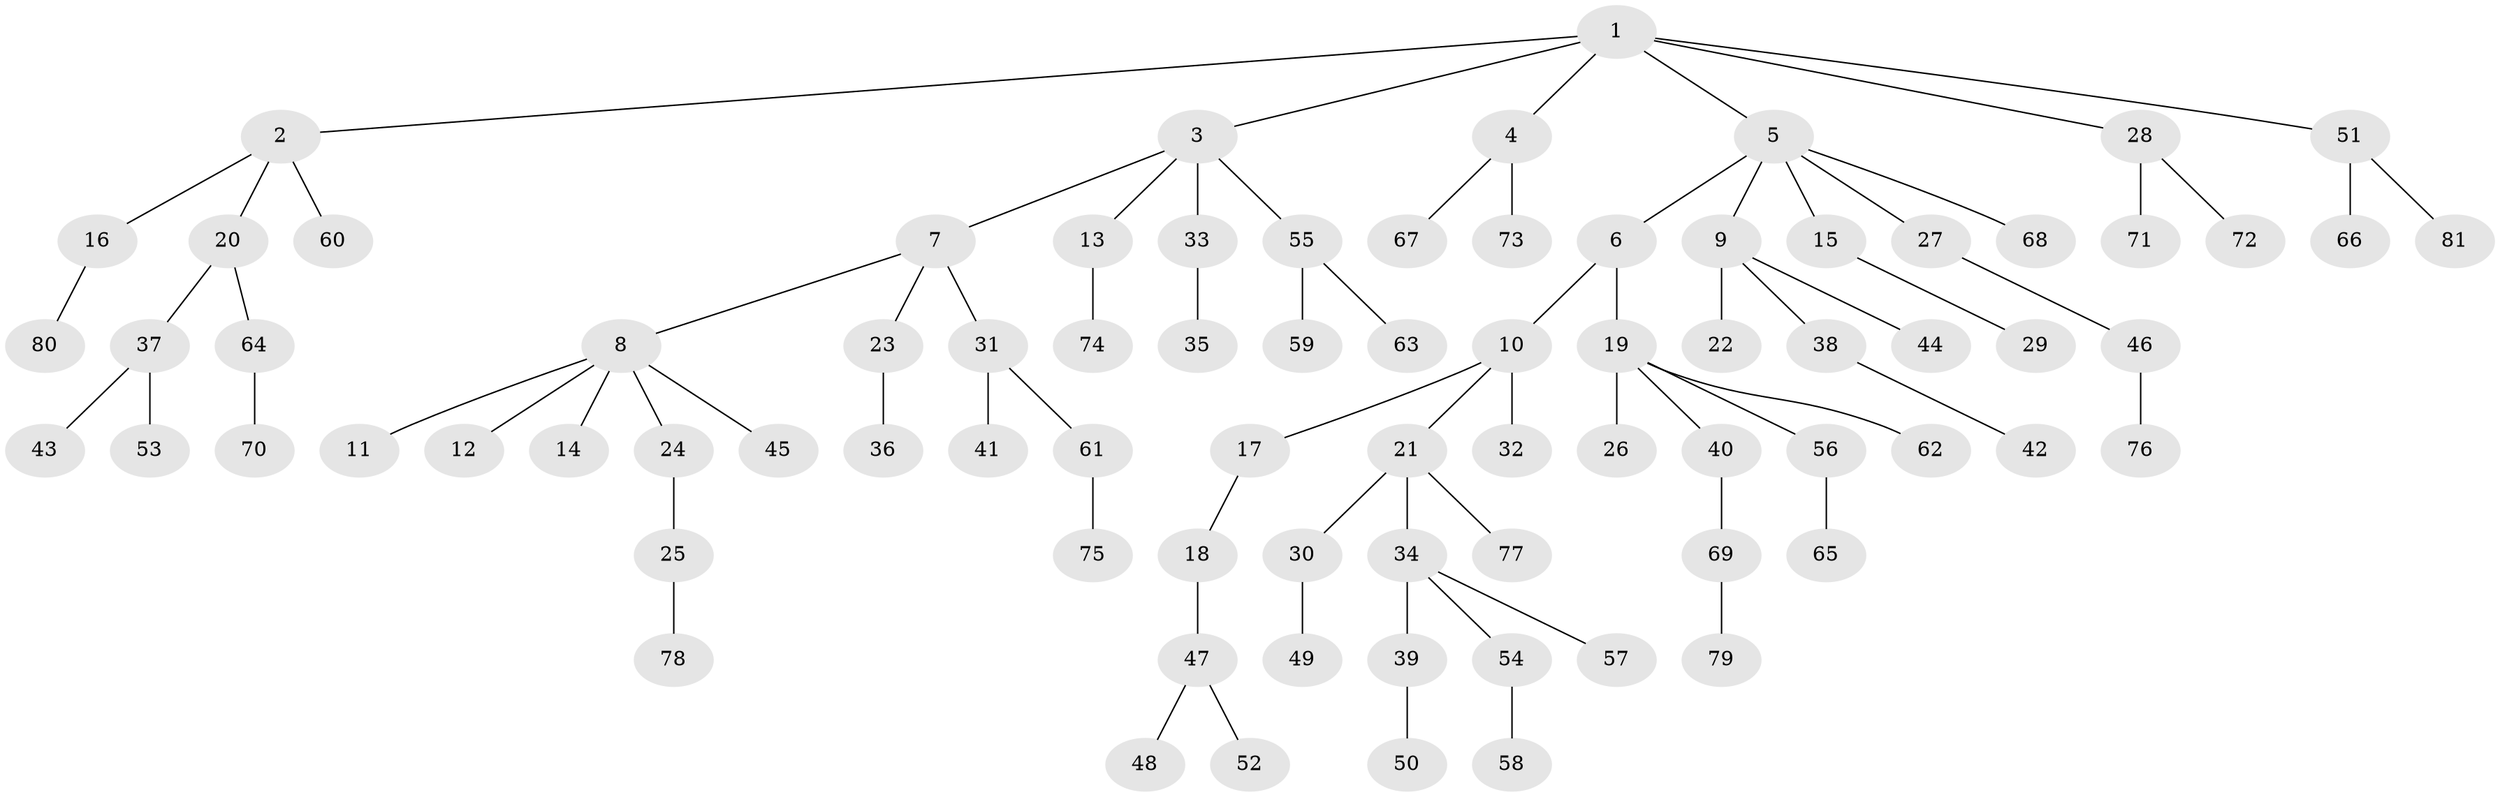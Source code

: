 // coarse degree distribution, {1: 0.7083333333333334, 2: 0.1875, 4: 0.020833333333333332, 26: 0.020833333333333332, 6: 0.020833333333333332, 3: 0.041666666666666664}
// Generated by graph-tools (version 1.1) at 2025/56/03/04/25 21:56:47]
// undirected, 81 vertices, 80 edges
graph export_dot {
graph [start="1"]
  node [color=gray90,style=filled];
  1;
  2;
  3;
  4;
  5;
  6;
  7;
  8;
  9;
  10;
  11;
  12;
  13;
  14;
  15;
  16;
  17;
  18;
  19;
  20;
  21;
  22;
  23;
  24;
  25;
  26;
  27;
  28;
  29;
  30;
  31;
  32;
  33;
  34;
  35;
  36;
  37;
  38;
  39;
  40;
  41;
  42;
  43;
  44;
  45;
  46;
  47;
  48;
  49;
  50;
  51;
  52;
  53;
  54;
  55;
  56;
  57;
  58;
  59;
  60;
  61;
  62;
  63;
  64;
  65;
  66;
  67;
  68;
  69;
  70;
  71;
  72;
  73;
  74;
  75;
  76;
  77;
  78;
  79;
  80;
  81;
  1 -- 2;
  1 -- 3;
  1 -- 4;
  1 -- 5;
  1 -- 28;
  1 -- 51;
  2 -- 16;
  2 -- 20;
  2 -- 60;
  3 -- 7;
  3 -- 13;
  3 -- 33;
  3 -- 55;
  4 -- 67;
  4 -- 73;
  5 -- 6;
  5 -- 9;
  5 -- 15;
  5 -- 27;
  5 -- 68;
  6 -- 10;
  6 -- 19;
  7 -- 8;
  7 -- 23;
  7 -- 31;
  8 -- 11;
  8 -- 12;
  8 -- 14;
  8 -- 24;
  8 -- 45;
  9 -- 22;
  9 -- 38;
  9 -- 44;
  10 -- 17;
  10 -- 21;
  10 -- 32;
  13 -- 74;
  15 -- 29;
  16 -- 80;
  17 -- 18;
  18 -- 47;
  19 -- 26;
  19 -- 40;
  19 -- 56;
  19 -- 62;
  20 -- 37;
  20 -- 64;
  21 -- 30;
  21 -- 34;
  21 -- 77;
  23 -- 36;
  24 -- 25;
  25 -- 78;
  27 -- 46;
  28 -- 71;
  28 -- 72;
  30 -- 49;
  31 -- 41;
  31 -- 61;
  33 -- 35;
  34 -- 39;
  34 -- 54;
  34 -- 57;
  37 -- 43;
  37 -- 53;
  38 -- 42;
  39 -- 50;
  40 -- 69;
  46 -- 76;
  47 -- 48;
  47 -- 52;
  51 -- 66;
  51 -- 81;
  54 -- 58;
  55 -- 59;
  55 -- 63;
  56 -- 65;
  61 -- 75;
  64 -- 70;
  69 -- 79;
}

